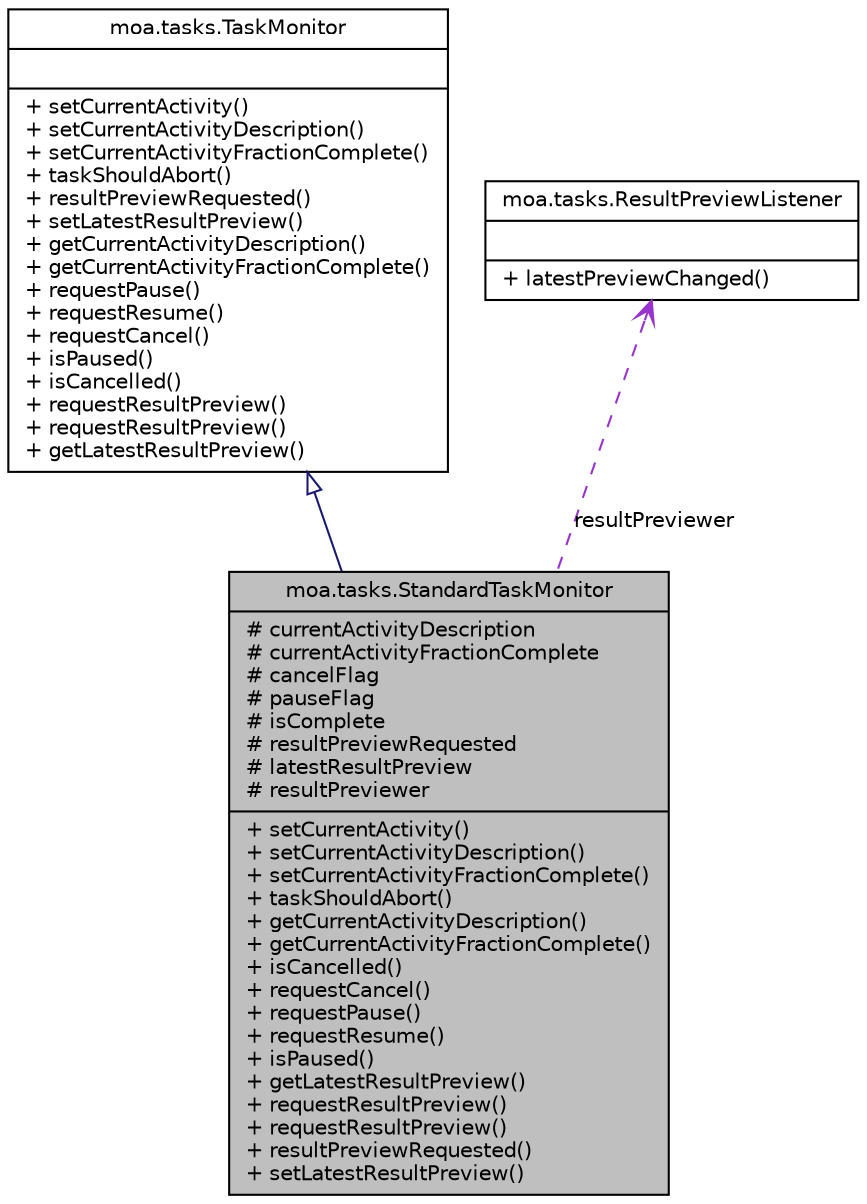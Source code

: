digraph G
{
  edge [fontname="Helvetica",fontsize="10",labelfontname="Helvetica",labelfontsize="10"];
  node [fontname="Helvetica",fontsize="10",shape=record];
  Node1 [label="{moa.tasks.StandardTaskMonitor\n|# currentActivityDescription\l# currentActivityFractionComplete\l# cancelFlag\l# pauseFlag\l# isComplete\l# resultPreviewRequested\l# latestResultPreview\l# resultPreviewer\l|+ setCurrentActivity()\l+ setCurrentActivityDescription()\l+ setCurrentActivityFractionComplete()\l+ taskShouldAbort()\l+ getCurrentActivityDescription()\l+ getCurrentActivityFractionComplete()\l+ isCancelled()\l+ requestCancel()\l+ requestPause()\l+ requestResume()\l+ isPaused()\l+ getLatestResultPreview()\l+ requestResultPreview()\l+ requestResultPreview()\l+ resultPreviewRequested()\l+ setLatestResultPreview()\l}",height=0.2,width=0.4,color="black", fillcolor="grey75", style="filled" fontcolor="black"];
  Node2 -> Node1 [dir=back,color="midnightblue",fontsize="10",style="solid",arrowtail="empty",fontname="Helvetica"];
  Node2 [label="{moa.tasks.TaskMonitor\n||+ setCurrentActivity()\l+ setCurrentActivityDescription()\l+ setCurrentActivityFractionComplete()\l+ taskShouldAbort()\l+ resultPreviewRequested()\l+ setLatestResultPreview()\l+ getCurrentActivityDescription()\l+ getCurrentActivityFractionComplete()\l+ requestPause()\l+ requestResume()\l+ requestCancel()\l+ isPaused()\l+ isCancelled()\l+ requestResultPreview()\l+ requestResultPreview()\l+ getLatestResultPreview()\l}",height=0.2,width=0.4,color="black", fillcolor="white", style="filled",URL="$interfacemoa_1_1tasks_1_1TaskMonitor.html",tooltip="Interface representing a task monitor."];
  Node3 -> Node1 [dir=back,color="darkorchid3",fontsize="10",style="dashed",label="resultPreviewer",arrowtail="open",fontname="Helvetica"];
  Node3 [label="{moa.tasks.ResultPreviewListener\n||+ latestPreviewChanged()\l}",height=0.2,width=0.4,color="black", fillcolor="white", style="filled",URL="$interfacemoa_1_1tasks_1_1ResultPreviewListener.html",tooltip="Interface implemented by classes that preview results on the Graphical User Interface..."];
}

